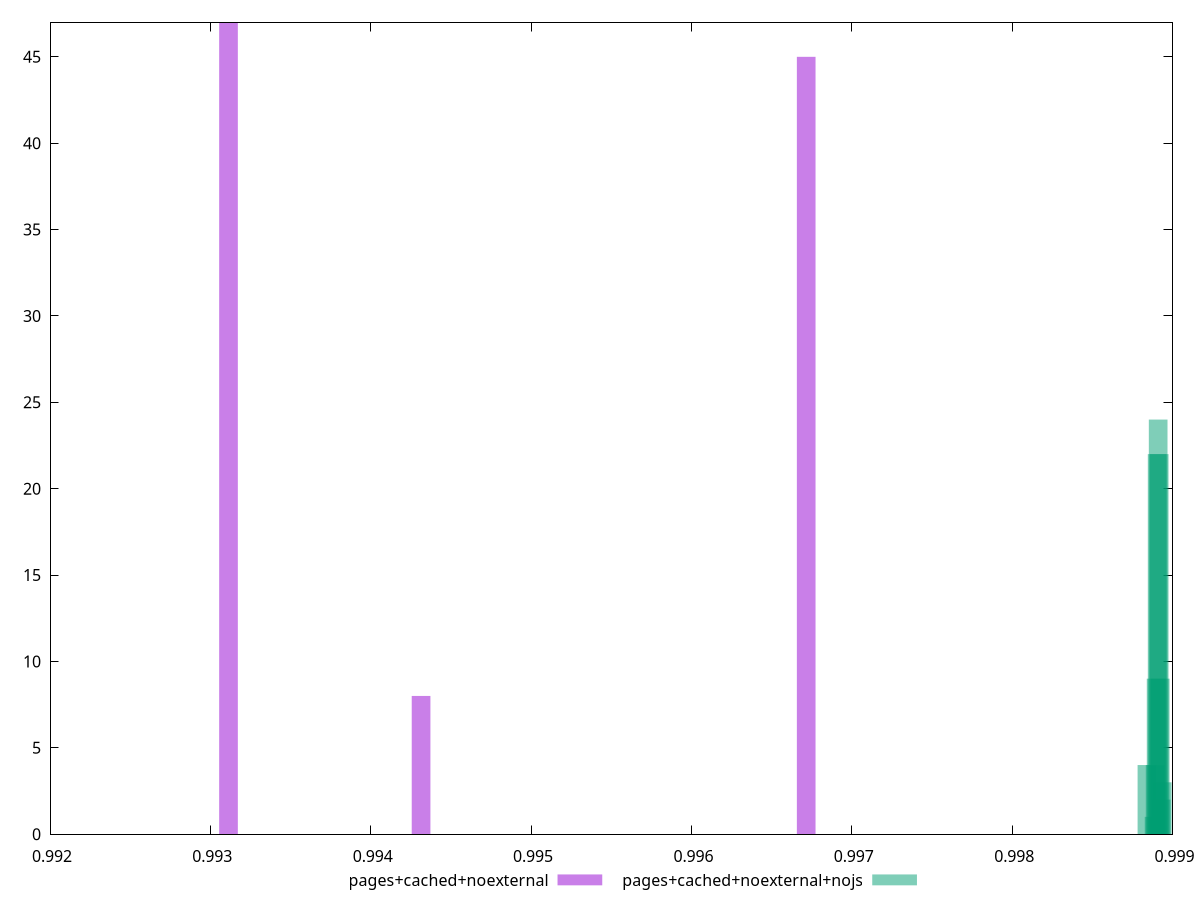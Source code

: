 $_pagesCachedNoexternal <<EOF
0.9931131549665352 47
0.994314017306277 8
0.9967157419857609 45
EOF
$_pagesCachedNoexternalNojs <<EOF
0.9989106339894851 24
0.998917006584454 22
0.9989361243693612 3
0.9989297517743921 2
0.998904261394516 22
0.9989233791794231 9
0.998897888799547 9
0.998891516204578 4
0.998885143609609 1
0.9988405354448258 4
EOF
set key outside below
set terminal pngcairo
set output "report_00005_2020-11-02T22-26-11.212Z/interactive/interactive_pages+cached+noexternal_pages+cached+noexternal+nojs+hist.png"
set boxwidth 0.00011645938805652012
set style fill transparent solid 0.5 noborder
set yrange [0:47]
plot $_pagesCachedNoexternal title "pages+cached+noexternal" with boxes ,$_pagesCachedNoexternalNojs title "pages+cached+noexternal+nojs" with boxes ,
